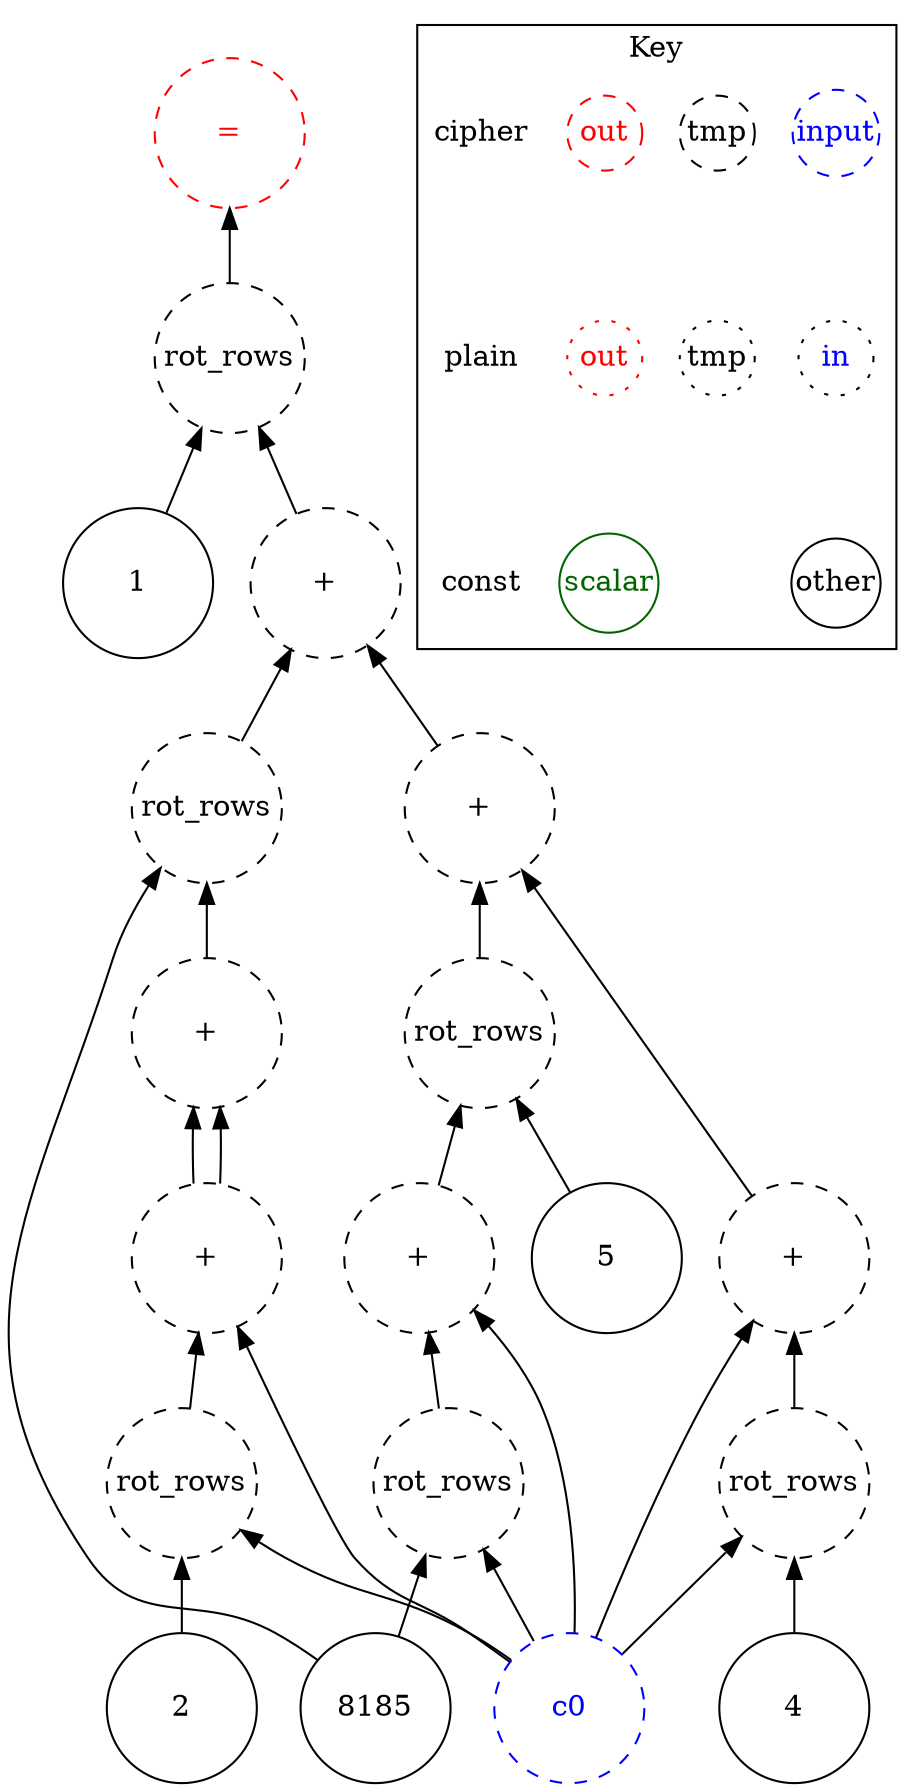digraph "gx_kernel" {
node [shape=circle width=1 margin=0]
edge [dir=back]
1 [label="1" style=solid]
8185 [label="8185" style=solid]
ciphertext0 [label="c0" style=dashed color=blue fontcolor=blue]
2 [label="2" style=solid]
ciphertext23 [label="rot_rows" style=dashed]
ciphertext23 -> ciphertext0
ciphertext23 -> 2
ciphertext24 [label="+" style=dashed]
ciphertext24 -> ciphertext23
ciphertext24 -> ciphertext0
ciphertext26 [label="+" style=dashed]
ciphertext26 -> ciphertext24
ciphertext26 -> ciphertext24
ciphertext45 [label="rot_rows" style=dashed]
ciphertext45 -> ciphertext26
ciphertext45 -> 8185
5 [label="5" style=solid]
ciphertext30 [label="rot_rows" style=dashed]
ciphertext30 -> ciphertext0
ciphertext30 -> 8185
ciphertext31 [label="+" style=dashed]
ciphertext31 -> ciphertext0
ciphertext31 -> ciphertext30
ciphertext40 [label="rot_rows" style=dashed]
ciphertext40 -> ciphertext31
ciphertext40 -> 5
4 [label="4" style=solid]
ciphertext35 [label="rot_rows" style=dashed]
ciphertext35 -> ciphertext0
ciphertext35 -> 4
ciphertext36 [label="+" style=dashed]
ciphertext36 -> ciphertext0
ciphertext36 -> ciphertext35
ciphertext41 [label="+" style=dashed]
ciphertext41 -> ciphertext36
ciphertext41 -> ciphertext40
ciphertext46 [label="+" style=dashed]
ciphertext46 -> ciphertext41
ciphertext46 -> ciphertext45
ciphertext12 [label="rot_rows" style=dashed]
ciphertext12 -> ciphertext46
ciphertext12 -> 1
ciphertext14 [label="=" style=dashed color=red fontcolor=red]
ciphertext14 -> ciphertext12
subgraph cluster_key {
    graph[label="Key"]
    node [width=0.5]
    edge [dir=forward style=invis]
    in_cipher [label=input color=blue fontcolor=blue style=dashed]
    tmp_cipher [label=tmp color=black fontcolor=black style=dashed]
    out_cipher [label=out color=red fontcolor=red style=dashed]
    cipher [shape=plain]

    in_plain [label=in icolor=blue fontcolor=blue style=dotted]
    tmp_plain [label=tmp color=black fontcolor=black style=dotted]
    out_plain [label=out color=red fontcolor=red style=dotted]
    plain [shape=plain]
    
    other [color=black fontcolor=black style=solid]
    scalar [color=darkgreen fontcolor=darkgreen style=solid]
    const[shape=plain]
    
    cipher -> plain
    plain -> const
    out_cipher -> out_plain
    in_cipher -> in_plain
    tmp_cipher -> tmp_plain
    in_plain -> other
    out_plain -> scalar
}
}
